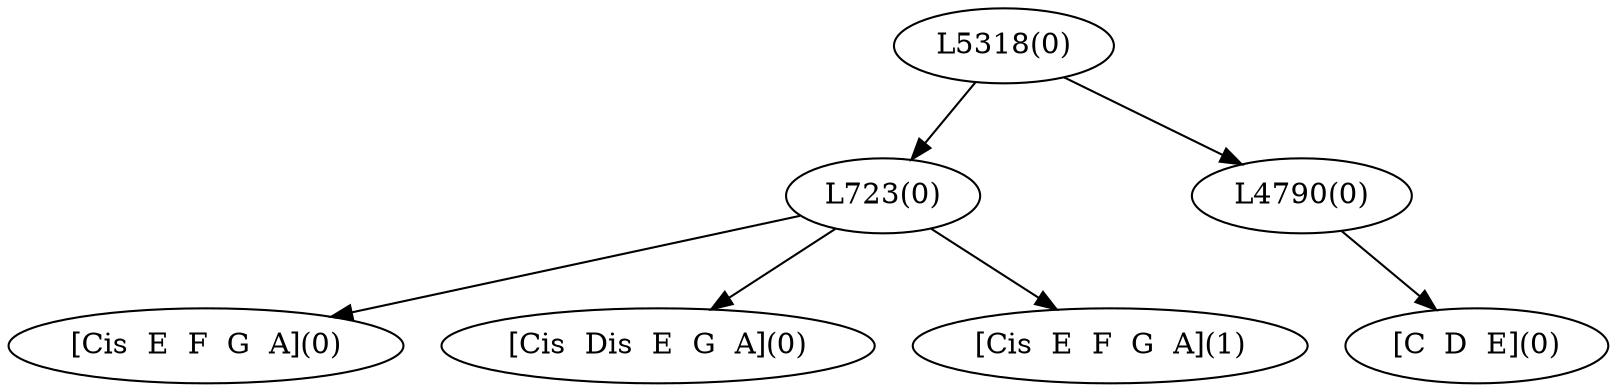digraph sample{
"L723(0)"->"[Cis  E  F  G  A](0)"
"L723(0)"->"[Cis  Dis  E  G  A](0)"
"L723(0)"->"[Cis  E  F  G  A](1)"
"L4790(0)"->"[C  D  E](0)"
"L5318(0)"->"L723(0)"
"L5318(0)"->"L4790(0)"
{rank = min; "L5318(0)"}
{rank = same; "L723(0)"; "L4790(0)";}
{rank = max; "[C  D  E](0)"; "[Cis  Dis  E  G  A](0)"; "[Cis  E  F  G  A](0)"; "[Cis  E  F  G  A](1)";}
}